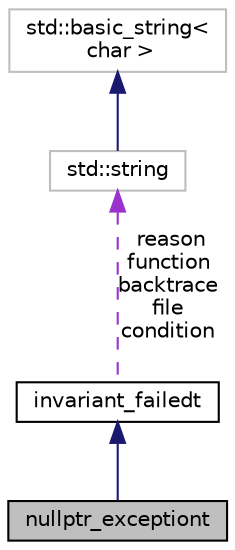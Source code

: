 digraph "nullptr_exceptiont"
{
 // LATEX_PDF_SIZE
  bgcolor="transparent";
  edge [fontname="Helvetica",fontsize="10",labelfontname="Helvetica",labelfontsize="10"];
  node [fontname="Helvetica",fontsize="10",shape=record];
  Node1 [label="nullptr_exceptiont",height=0.2,width=0.4,color="black", fillcolor="grey75", style="filled", fontcolor="black",tooltip=" "];
  Node2 -> Node1 [dir="back",color="midnightblue",fontsize="10",style="solid",fontname="Helvetica"];
  Node2 [label="invariant_failedt",height=0.2,width=0.4,color="black",URL="$classinvariant__failedt.html",tooltip="A logic error, augmented with a distinguished field to hold a backtrace."];
  Node3 -> Node2 [dir="back",color="darkorchid3",fontsize="10",style="dashed",label=" reason\nfunction\nbacktrace\nfile\ncondition" ,fontname="Helvetica"];
  Node3 [label="std::string",height=0.2,width=0.4,color="grey75",tooltip="STL class."];
  Node4 -> Node3 [dir="back",color="midnightblue",fontsize="10",style="solid",fontname="Helvetica"];
  Node4 [label="std::basic_string\<\l char \>",height=0.2,width=0.4,color="grey75",tooltip="STL class."];
}
